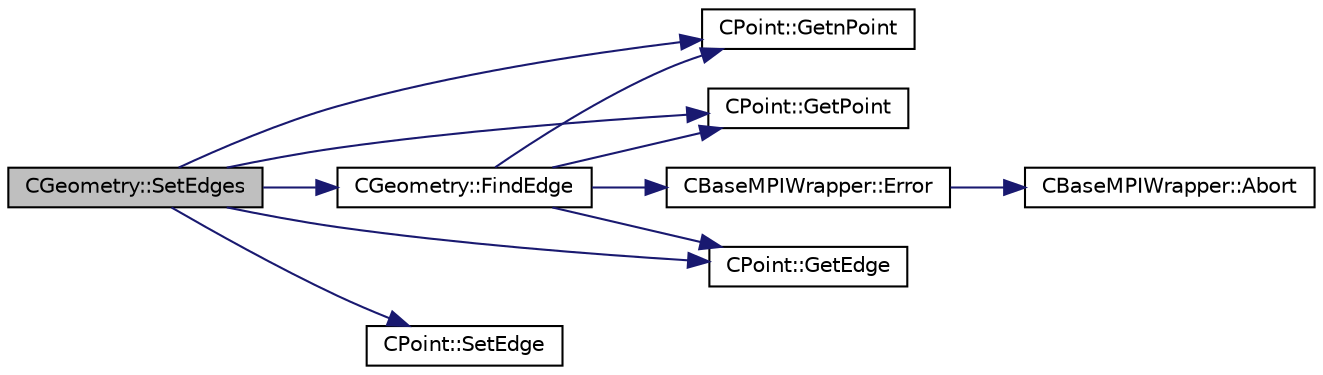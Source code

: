 digraph "CGeometry::SetEdges"
{
  edge [fontname="Helvetica",fontsize="10",labelfontname="Helvetica",labelfontsize="10"];
  node [fontname="Helvetica",fontsize="10",shape=record];
  rankdir="LR";
  Node2658 [label="CGeometry::SetEdges",height=0.2,width=0.4,color="black", fillcolor="grey75", style="filled", fontcolor="black"];
  Node2658 -> Node2659 [color="midnightblue",fontsize="10",style="solid",fontname="Helvetica"];
  Node2659 [label="CPoint::GetnPoint",height=0.2,width=0.4,color="black", fillcolor="white", style="filled",URL="$class_c_point.html#adbb78f3c01711ed0349897f845e3f2d8",tooltip="Get the number of points that compose the control volume. "];
  Node2658 -> Node2660 [color="midnightblue",fontsize="10",style="solid",fontname="Helvetica"];
  Node2660 [label="CPoint::GetPoint",height=0.2,width=0.4,color="black", fillcolor="white", style="filled",URL="$class_c_point.html#aab08fdab4e59c01d822afca5335a86af",tooltip="Get all the points that compose the control volume. "];
  Node2658 -> Node2661 [color="midnightblue",fontsize="10",style="solid",fontname="Helvetica"];
  Node2661 [label="CPoint::GetEdge",height=0.2,width=0.4,color="black", fillcolor="white", style="filled",URL="$class_c_point.html#ab38e63c5f4c18c6353ce10d55b94f4e2",tooltip="Get all the edges that compose the control volume. "];
  Node2658 -> Node2662 [color="midnightblue",fontsize="10",style="solid",fontname="Helvetica"];
  Node2662 [label="CPoint::SetEdge",height=0.2,width=0.4,color="black", fillcolor="white", style="filled",URL="$class_c_point.html#a3f27ecb53b1cb7e0611e47a488c1bd43",tooltip="Set the edges that compose the control volume. "];
  Node2658 -> Node2663 [color="midnightblue",fontsize="10",style="solid",fontname="Helvetica"];
  Node2663 [label="CGeometry::FindEdge",height=0.2,width=0.4,color="black", fillcolor="white", style="filled",URL="$class_c_geometry.html#a1695b3558f1b91fdcfea6a184f94229b",tooltip="Get the edge index from using the nodes of the edge. "];
  Node2663 -> Node2659 [color="midnightblue",fontsize="10",style="solid",fontname="Helvetica"];
  Node2663 -> Node2660 [color="midnightblue",fontsize="10",style="solid",fontname="Helvetica"];
  Node2663 -> Node2661 [color="midnightblue",fontsize="10",style="solid",fontname="Helvetica"];
  Node2663 -> Node2664 [color="midnightblue",fontsize="10",style="solid",fontname="Helvetica"];
  Node2664 [label="CBaseMPIWrapper::Error",height=0.2,width=0.4,color="black", fillcolor="white", style="filled",URL="$class_c_base_m_p_i_wrapper.html#a04457c47629bda56704e6a8804833eeb"];
  Node2664 -> Node2665 [color="midnightblue",fontsize="10",style="solid",fontname="Helvetica"];
  Node2665 [label="CBaseMPIWrapper::Abort",height=0.2,width=0.4,color="black", fillcolor="white", style="filled",URL="$class_c_base_m_p_i_wrapper.html#a21ef5681e2acb532d345e9bab173ef07"];
}
